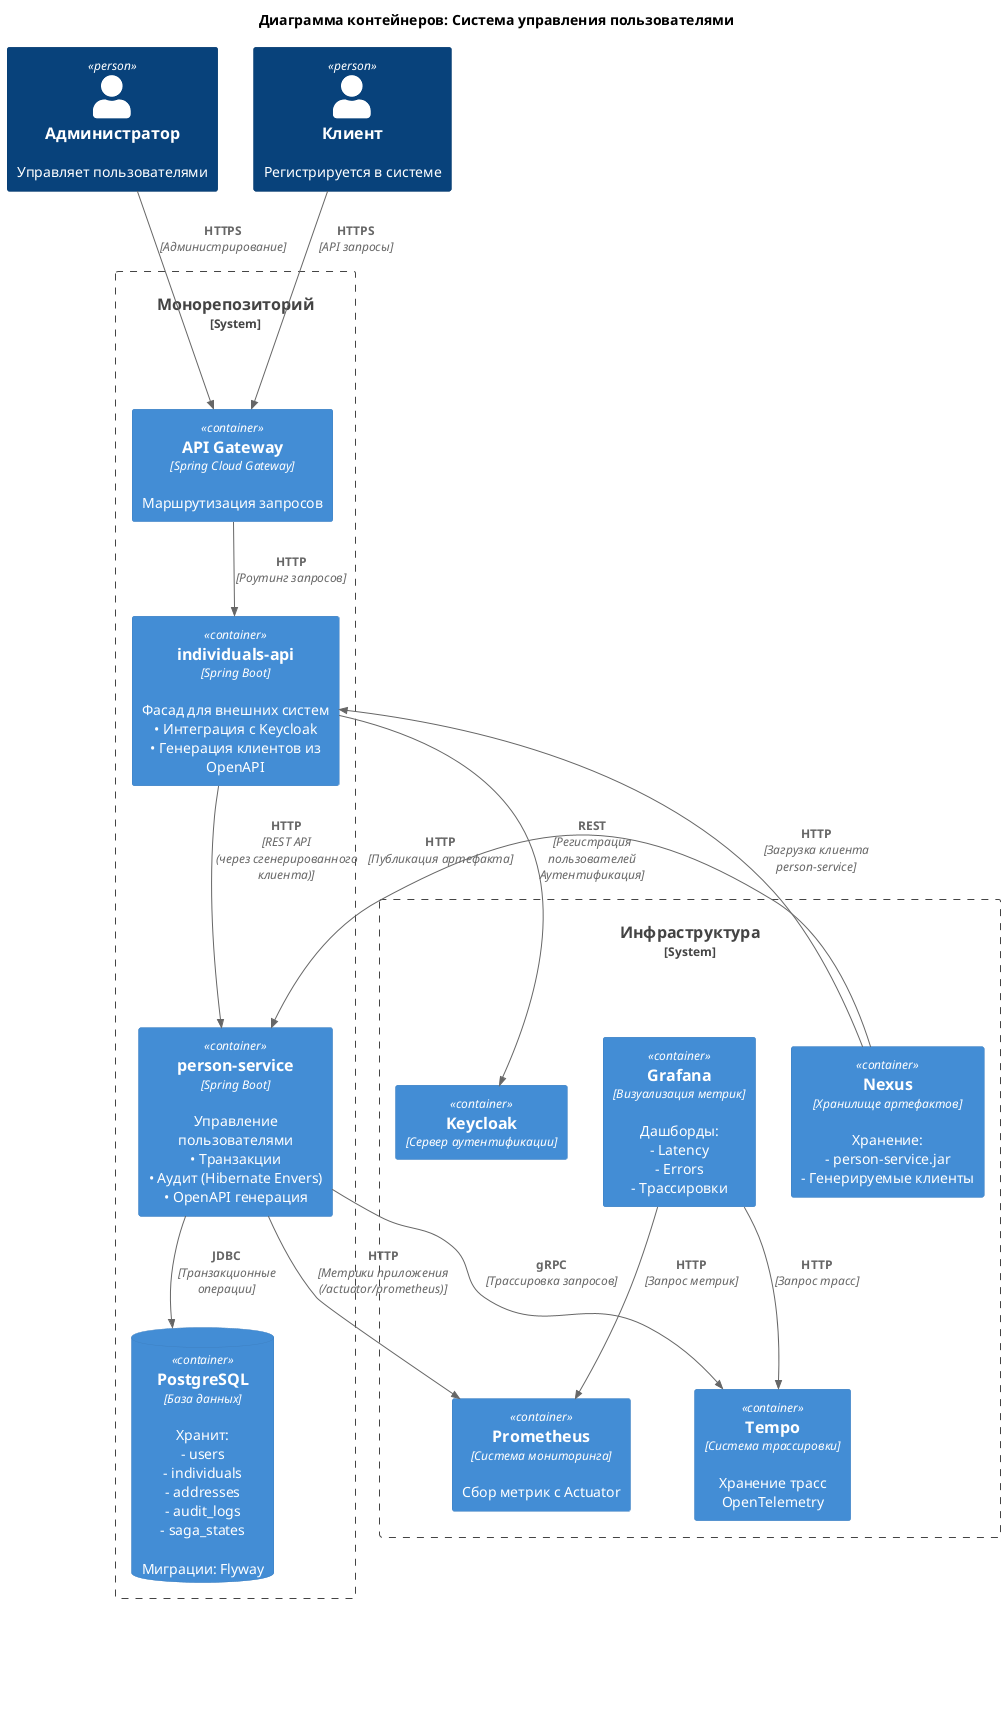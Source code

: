 @startuml
!include <c4/C4_Container>

title Диаграмма контейнеров: Система управления пользователями

Person(admin, "Администратор", "Управляет пользователями")
Person(user, "Клиент", "Регистрируется в системе")

System_Boundary(monorepo, "Монорепозиторий") {
    Container(api_gw, "API Gateway", "Spring Cloud Gateway", "Маршрутизация запросов")
    Container(individuals_api, "individuals-api", "Spring Boot", "Фасад для внешних систем\n• Интеграция с Keycloak\n• Генерация клиентов из OpenAPI")
    Container(person_svc, "person-service", "Spring Boot", "Управление пользователями\n• Транзакции\n• Аудит (Hibernate Envers)\n• OpenAPI генерация")
    ContainerDb(postgres, "PostgreSQL", "База данных", "Хранит:\n- users\n- individuals\n- addresses\n- audit_logs\n- saga_states\n\nМиграции: Flyway")
}

System_Boundary(infra, "Инфраструктура") {
    Container(keycloak, "Keycloak", "Сервер аутентификации")
    Container(prometheus, "Prometheus", "Система мониторинга", "Сбор метрик с Actuator")
    Container(grafana, "Grafana", "Визуализация метрик", "Дашборды:\n- Latency\n- Errors\n- Трассировки")
    Container(tempo, "Tempo", "Система трассировки", "Хранение трасс OpenTelemetry")
    Container(nexus, "Nexus", "Хранилище артефактов", "Хранение:\n- person-service.jar\n- Генерируемые клиенты")
}

Rel(user, api_gw, "HTTPS", "API запросы")
Rel(admin, api_gw, "HTTPS", "Администрирование")
Rel(api_gw, individuals_api, "HTTP", "Роутинг запросов")
Rel(individuals_api, person_svc, "HTTP", "REST API\n(через сгенерированного клиента)")
Rel(person_svc, postgres, "JDBC", "Транзакционные операции")
Rel(individuals_api, keycloak, "REST", "Регистрация пользователей\nАутентификация")
Rel(person_svc, prometheus, "HTTP", "Метрики приложения (/actuator/prometheus)")
Rel(person_svc, tempo, "gRPC", "Трассировка запросов")
Rel(grafana, prometheus, "HTTP", "Запрос метрик")
Rel(grafana, tempo, "HTTP", "Запрос трасс")
Rel(nexus, individuals_api, "HTTP", "Загрузка клиента person-service")
Rel(nexus, person_svc, "HTTP", "Публикация артефакта")

Legend
  "Транзакционность через Saga Pattern"
  "Мониторинг: Prometheus + Grafana"
  "Трассировка: OpenTelemetry + Tempo"
  "Хранение артефактов: Nexus"
End Legend
@enduml